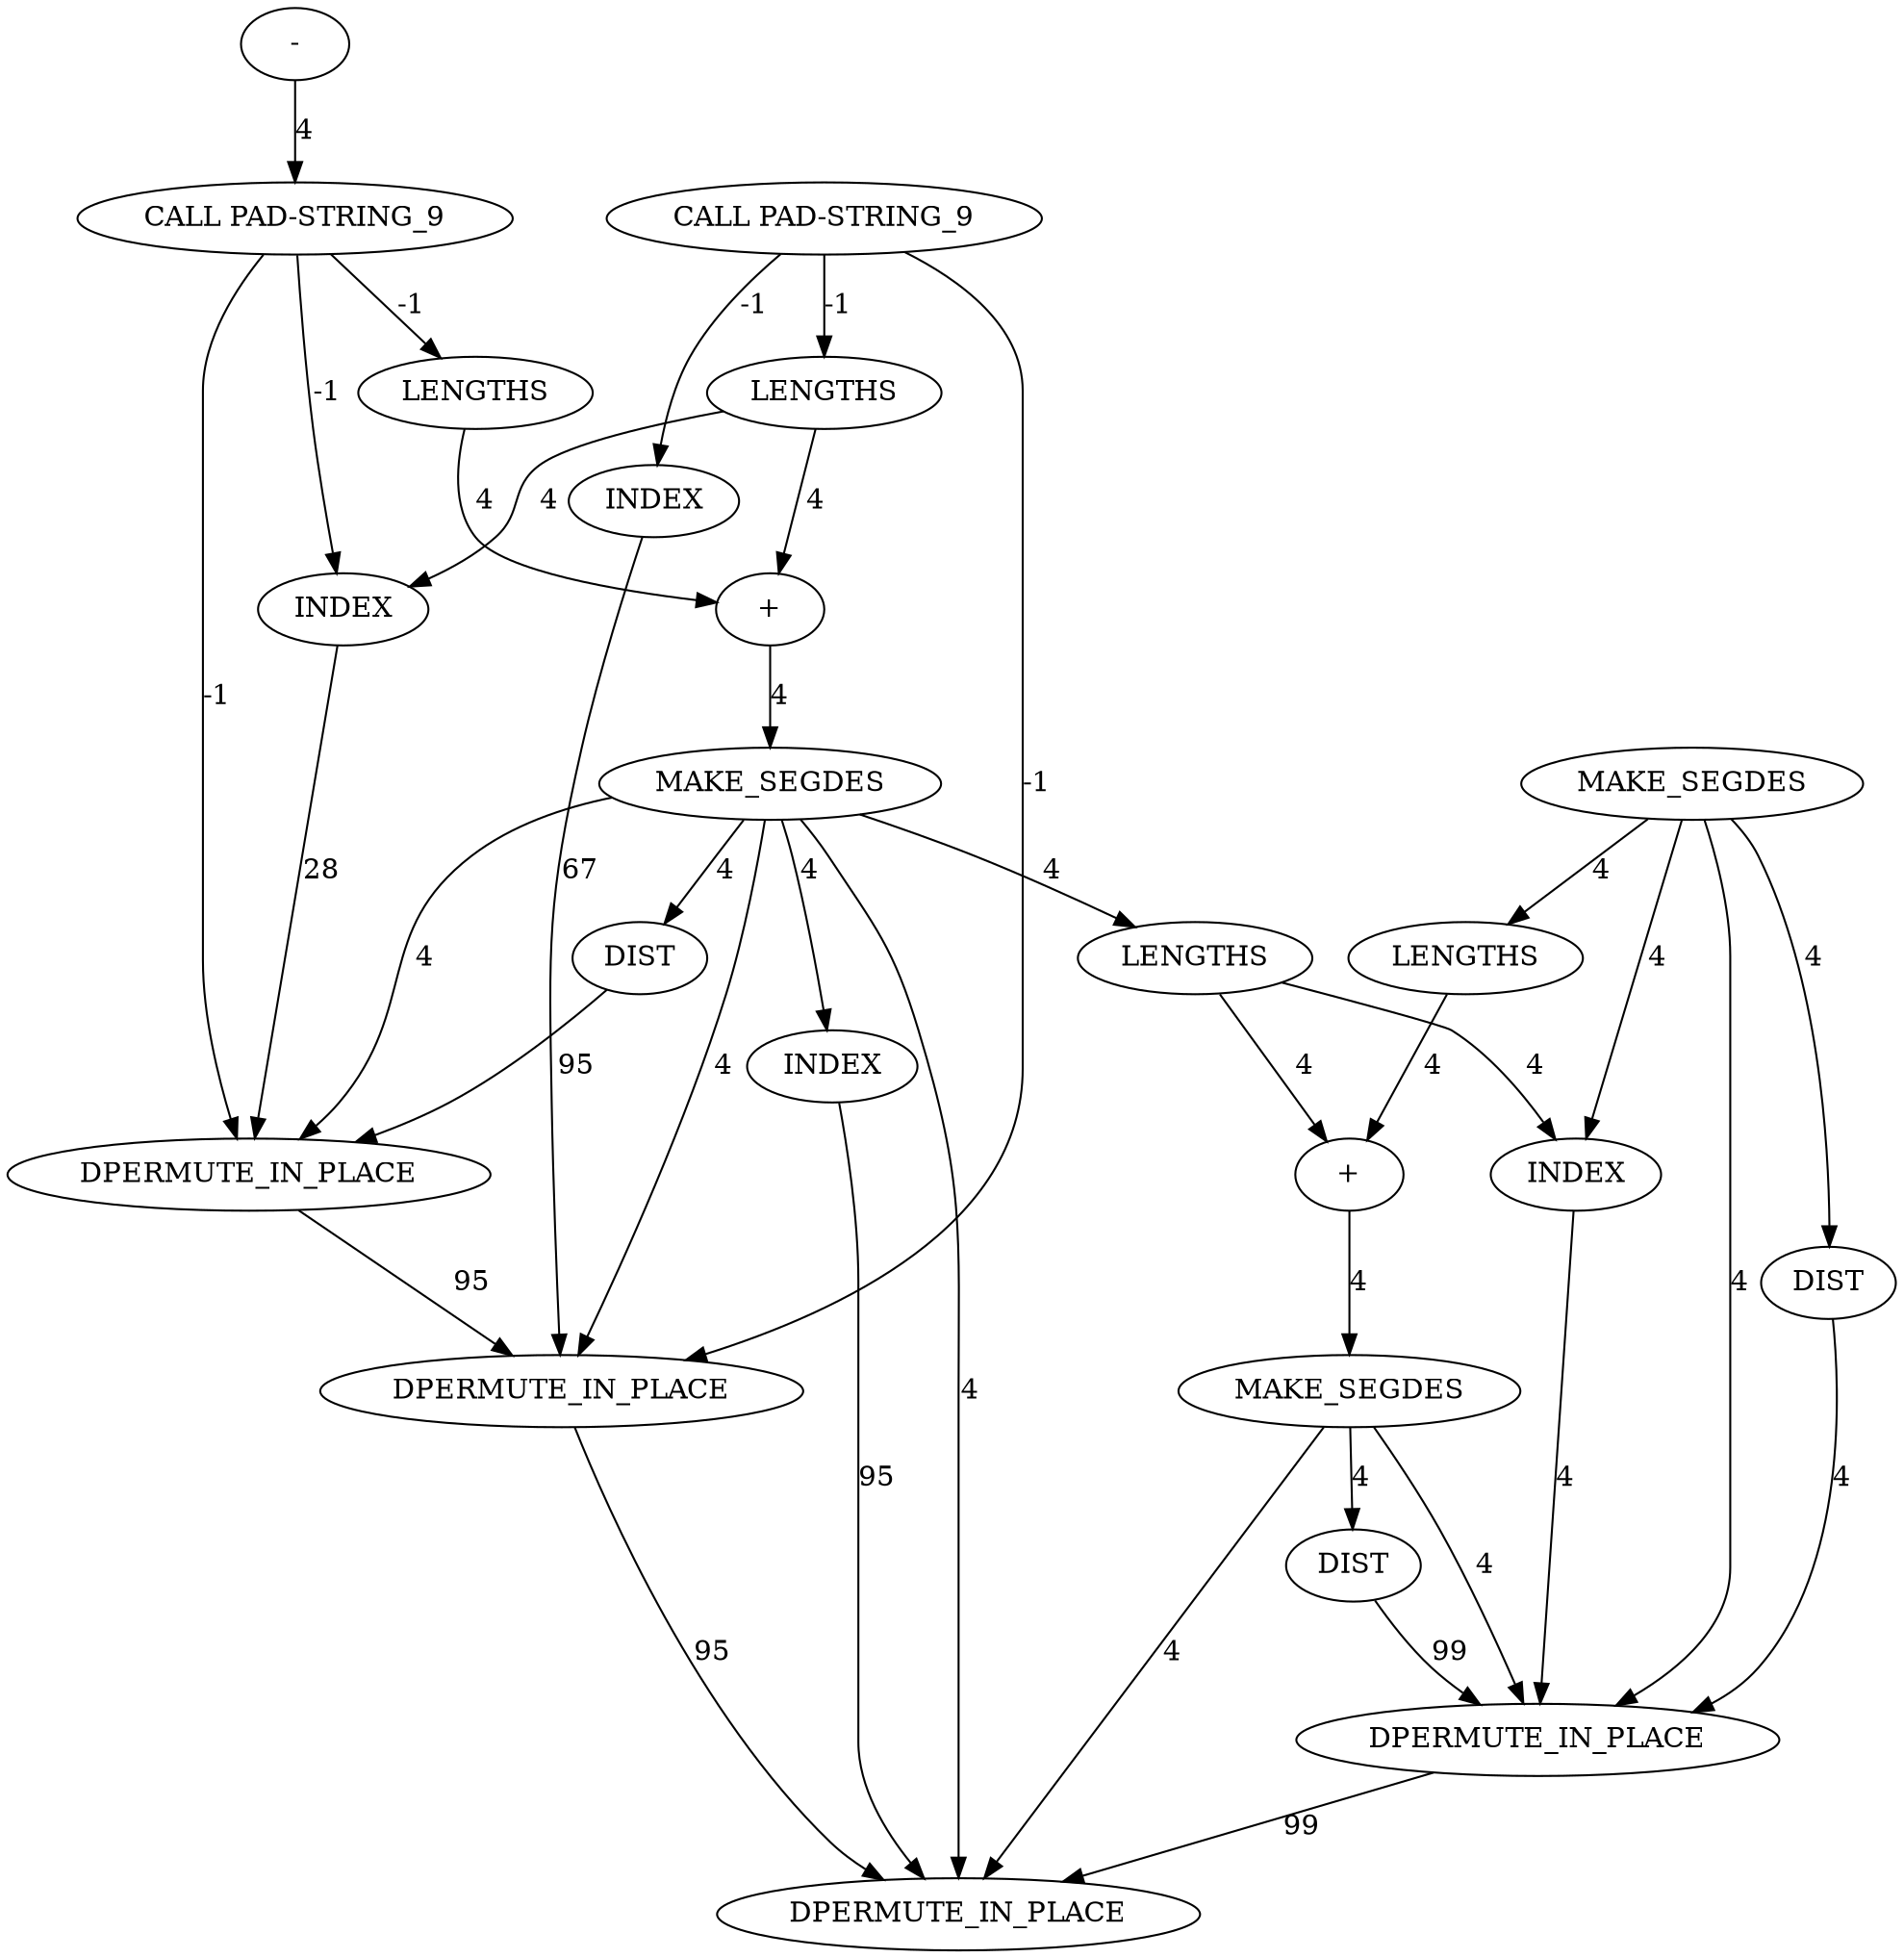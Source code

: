 digraph {
	ep_A_INST_8810 [label=INDEX cost=602]
	ep_A_INST_8838 [label=MAKE_SEGDES cost=88]
	ep_A_INST_8800 [label=DIST cost=171]
	ep_A_INST_10409 [label=DPERMUTE_IN_PLACE cost=387]
	ep_A_INST_8759 [label="+" cost=170]
	ep_A_INST_1336 [label="CALL PAD-STRING_9" cost=0]
	ep_A_INST_8814 [label=LENGTHS cost=129]
	ep_A_INST_1332 [label="CALL PAD-STRING_9" cost=0]
	ep_A_INST_8833 [label="+" cost=172]
	ep_A_INST_10410 [label=DPERMUTE_IN_PLACE cost=343]
	ep_A_INST_8748 [label=INDEX cost=644]
	ep_A_INST_8740 [label=LENGTHS cost=130]
	ep_A_INST_8822 [label=INDEX cost=645]
	ep_A_INST_8758 [label=LENGTHS cost=130]
	ep_A_INST_8844 [label=DIST cost=171]
	ep_A_INST_8764 [label=MAKE_SEGDES cost=46]
	ep_A_INST_8832 [label=LENGTHS cost=46]
	ep_A_INST_8770 [label=DIST cost=4]
	ep_A_INST_8794 [label=MAKE_SEGDES cost=2149]
	ep_A_INST_8736 [label=INDEX cost=429]
	ep_A_INST_10408 [label=DPERMUTE_IN_PLACE cost=771]
	ep_A_INST_10411 [label=DPERMUTE_IN_PLACE cost=602]
	ep_A_INST_8726 [label="-" cost=172]
	ep_A_INST_8810 -> ep_A_INST_10411 [label=95 cost=95]
	ep_A_INST_8838 -> ep_A_INST_8844 [label=4 cost=4]
	ep_A_INST_8838 -> ep_A_INST_10410 [label=4 cost=4]
	ep_A_INST_8838 -> ep_A_INST_10411 [label=4 cost=4]
	ep_A_INST_8800 -> ep_A_INST_10410 [label=4 cost=4]
	ep_A_INST_10409 -> ep_A_INST_10411 [label=95 cost=95]
	ep_A_INST_8759 -> ep_A_INST_8764 [label=4 cost=4]
	ep_A_INST_1336 -> ep_A_INST_8748 [label=-1 cost=-1]
	ep_A_INST_1336 -> ep_A_INST_8758 [label=-1 cost=-1]
	ep_A_INST_1336 -> ep_A_INST_10408 [label=-1 cost=-1]
	ep_A_INST_8814 -> ep_A_INST_8822 [label=4 cost=4]
	ep_A_INST_8814 -> ep_A_INST_8833 [label=4 cost=4]
	ep_A_INST_1332 -> ep_A_INST_8736 [label=-1 cost=-1]
	ep_A_INST_1332 -> ep_A_INST_8740 [label=-1 cost=-1]
	ep_A_INST_1332 -> ep_A_INST_10409 [label=-1 cost=-1]
	ep_A_INST_8833 -> ep_A_INST_8838 [label=4 cost=4]
	ep_A_INST_10410 -> ep_A_INST_10411 [label=99 cost=99]
	ep_A_INST_8748 -> ep_A_INST_10408 [label=28 cost=28]
	ep_A_INST_8740 -> ep_A_INST_8748 [label=4 cost=4]
	ep_A_INST_8740 -> ep_A_INST_8759 [label=4 cost=4]
	ep_A_INST_8822 -> ep_A_INST_10410 [label=4 cost=4]
	ep_A_INST_8758 -> ep_A_INST_8759 [label=4 cost=4]
	ep_A_INST_8844 -> ep_A_INST_10410 [label=99 cost=99]
	ep_A_INST_8764 -> ep_A_INST_8770 [label=4 cost=4]
	ep_A_INST_8764 -> ep_A_INST_10408 [label=4 cost=4]
	ep_A_INST_8764 -> ep_A_INST_10409 [label=4 cost=4]
	ep_A_INST_8764 -> ep_A_INST_8810 [label=4 cost=4]
	ep_A_INST_8764 -> ep_A_INST_8814 [label=4 cost=4]
	ep_A_INST_8764 -> ep_A_INST_10411 [label=4 cost=4]
	ep_A_INST_8832 -> ep_A_INST_8833 [label=4 cost=4]
	ep_A_INST_8770 -> ep_A_INST_10408 [label=95 cost=95]
	ep_A_INST_8794 -> ep_A_INST_8800 [label=4 cost=4]
	ep_A_INST_8794 -> ep_A_INST_8822 [label=4 cost=4]
	ep_A_INST_8794 -> ep_A_INST_8832 [label=4 cost=4]
	ep_A_INST_8794 -> ep_A_INST_10410 [label=4 cost=4]
	ep_A_INST_8736 -> ep_A_INST_10409 [label=67 cost=67]
	ep_A_INST_10408 -> ep_A_INST_10409 [label=95 cost=95]
	ep_A_INST_8726 -> ep_A_INST_1336 [label=4 cost=4]
}
